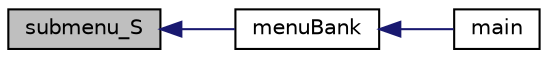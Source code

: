 digraph "submenu_S"
{
 // INTERACTIVE_SVG=YES
  edge [fontname="Helvetica",fontsize="10",labelfontname="Helvetica",labelfontsize="10"];
  node [fontname="Helvetica",fontsize="10",shape=record];
  rankdir="LR";
  Node1 [label="submenu_S",height=0.2,width=0.4,color="black", fillcolor="grey75", style="filled" fontcolor="black"];
  Node1 -> Node2 [dir="back",color="midnightblue",fontsize="10",style="solid",fontname="Helvetica"];
  Node2 [label="menuBank",height=0.2,width=0.4,color="black", fillcolor="white", style="filled",URL="$d2/d95/bank_utils_8cpp.html#a27f60f9f070d925098569a02b0ddcf09"];
  Node2 -> Node3 [dir="back",color="midnightblue",fontsize="10",style="solid",fontname="Helvetica"];
  Node3 [label="main",height=0.2,width=0.4,color="black", fillcolor="white", style="filled",URL="$d7/de1/bank_8cpp.html#a0ddf1224851353fc92bfbff6f499fa97"];
}
